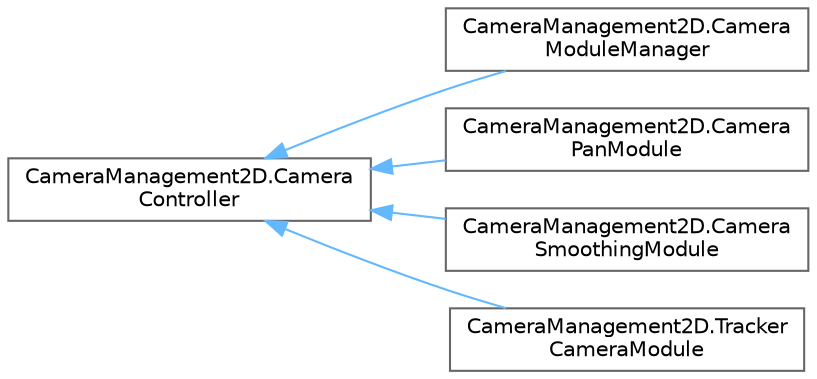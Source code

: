 digraph "Graphical Class Hierarchy"
{
 // LATEX_PDF_SIZE
  bgcolor="transparent";
  edge [fontname=Helvetica,fontsize=10,labelfontname=Helvetica,labelfontsize=10];
  node [fontname=Helvetica,fontsize=10,shape=box,height=0.2,width=0.4];
  rankdir="LR";
  Node0 [id="Node000000",label="CameraManagement2D.Camera\lController",height=0.2,width=0.4,color="grey40", fillcolor="white", style="filled",URL="$class_camera_management2_d_1_1_camera_controller.html",tooltip="An abstract base class for camera controllers."];
  Node0 -> Node1 [id="edge1_Node000000_Node000001",dir="back",color="steelblue1",style="solid",tooltip=" "];
  Node1 [id="Node000001",label="CameraManagement2D.Camera\lModuleManager",height=0.2,width=0.4,color="grey40", fillcolor="white", style="filled",URL="$class_camera_management2_d_1_1_camera_module_manager.html",tooltip="Manages multiple camera controllers, allowing switching between them."];
  Node0 -> Node2 [id="edge2_Node000000_Node000002",dir="back",color="steelblue1",style="solid",tooltip=" "];
  Node2 [id="Node000002",label="CameraManagement2D.Camera\lPanModule",height=0.2,width=0.4,color="grey40", fillcolor="white", style="filled",URL="$class_camera_management2_d_1_1_camera_pan_module.html",tooltip="A camera controller module that allows for panning and zooming of the camera based on user input."];
  Node0 -> Node3 [id="edge3_Node000000_Node000003",dir="back",color="steelblue1",style="solid",tooltip=" "];
  Node3 [id="Node000003",label="CameraManagement2D.Camera\lSmoothingModule",height=0.2,width=0.4,color="grey40", fillcolor="white", style="filled",URL="$class_camera_management2_d_1_1_camera_smoothing_module.html",tooltip="A module for smoothing camera movement, including position, zoom, and rotation. This class extends th..."];
  Node0 -> Node4 [id="edge4_Node000000_Node000004",dir="back",color="steelblue1",style="solid",tooltip=" "];
  Node4 [id="Node000004",label="CameraManagement2D.Tracker\lCameraModule",height=0.2,width=0.4,color="grey40", fillcolor="white", style="filled",URL="$class_camera_management2_d_1_1_tracker_camera_module.html",tooltip="A camera module that tracks multiple objects and adjusts the camera's state to ensure all tracked obj..."];
}
